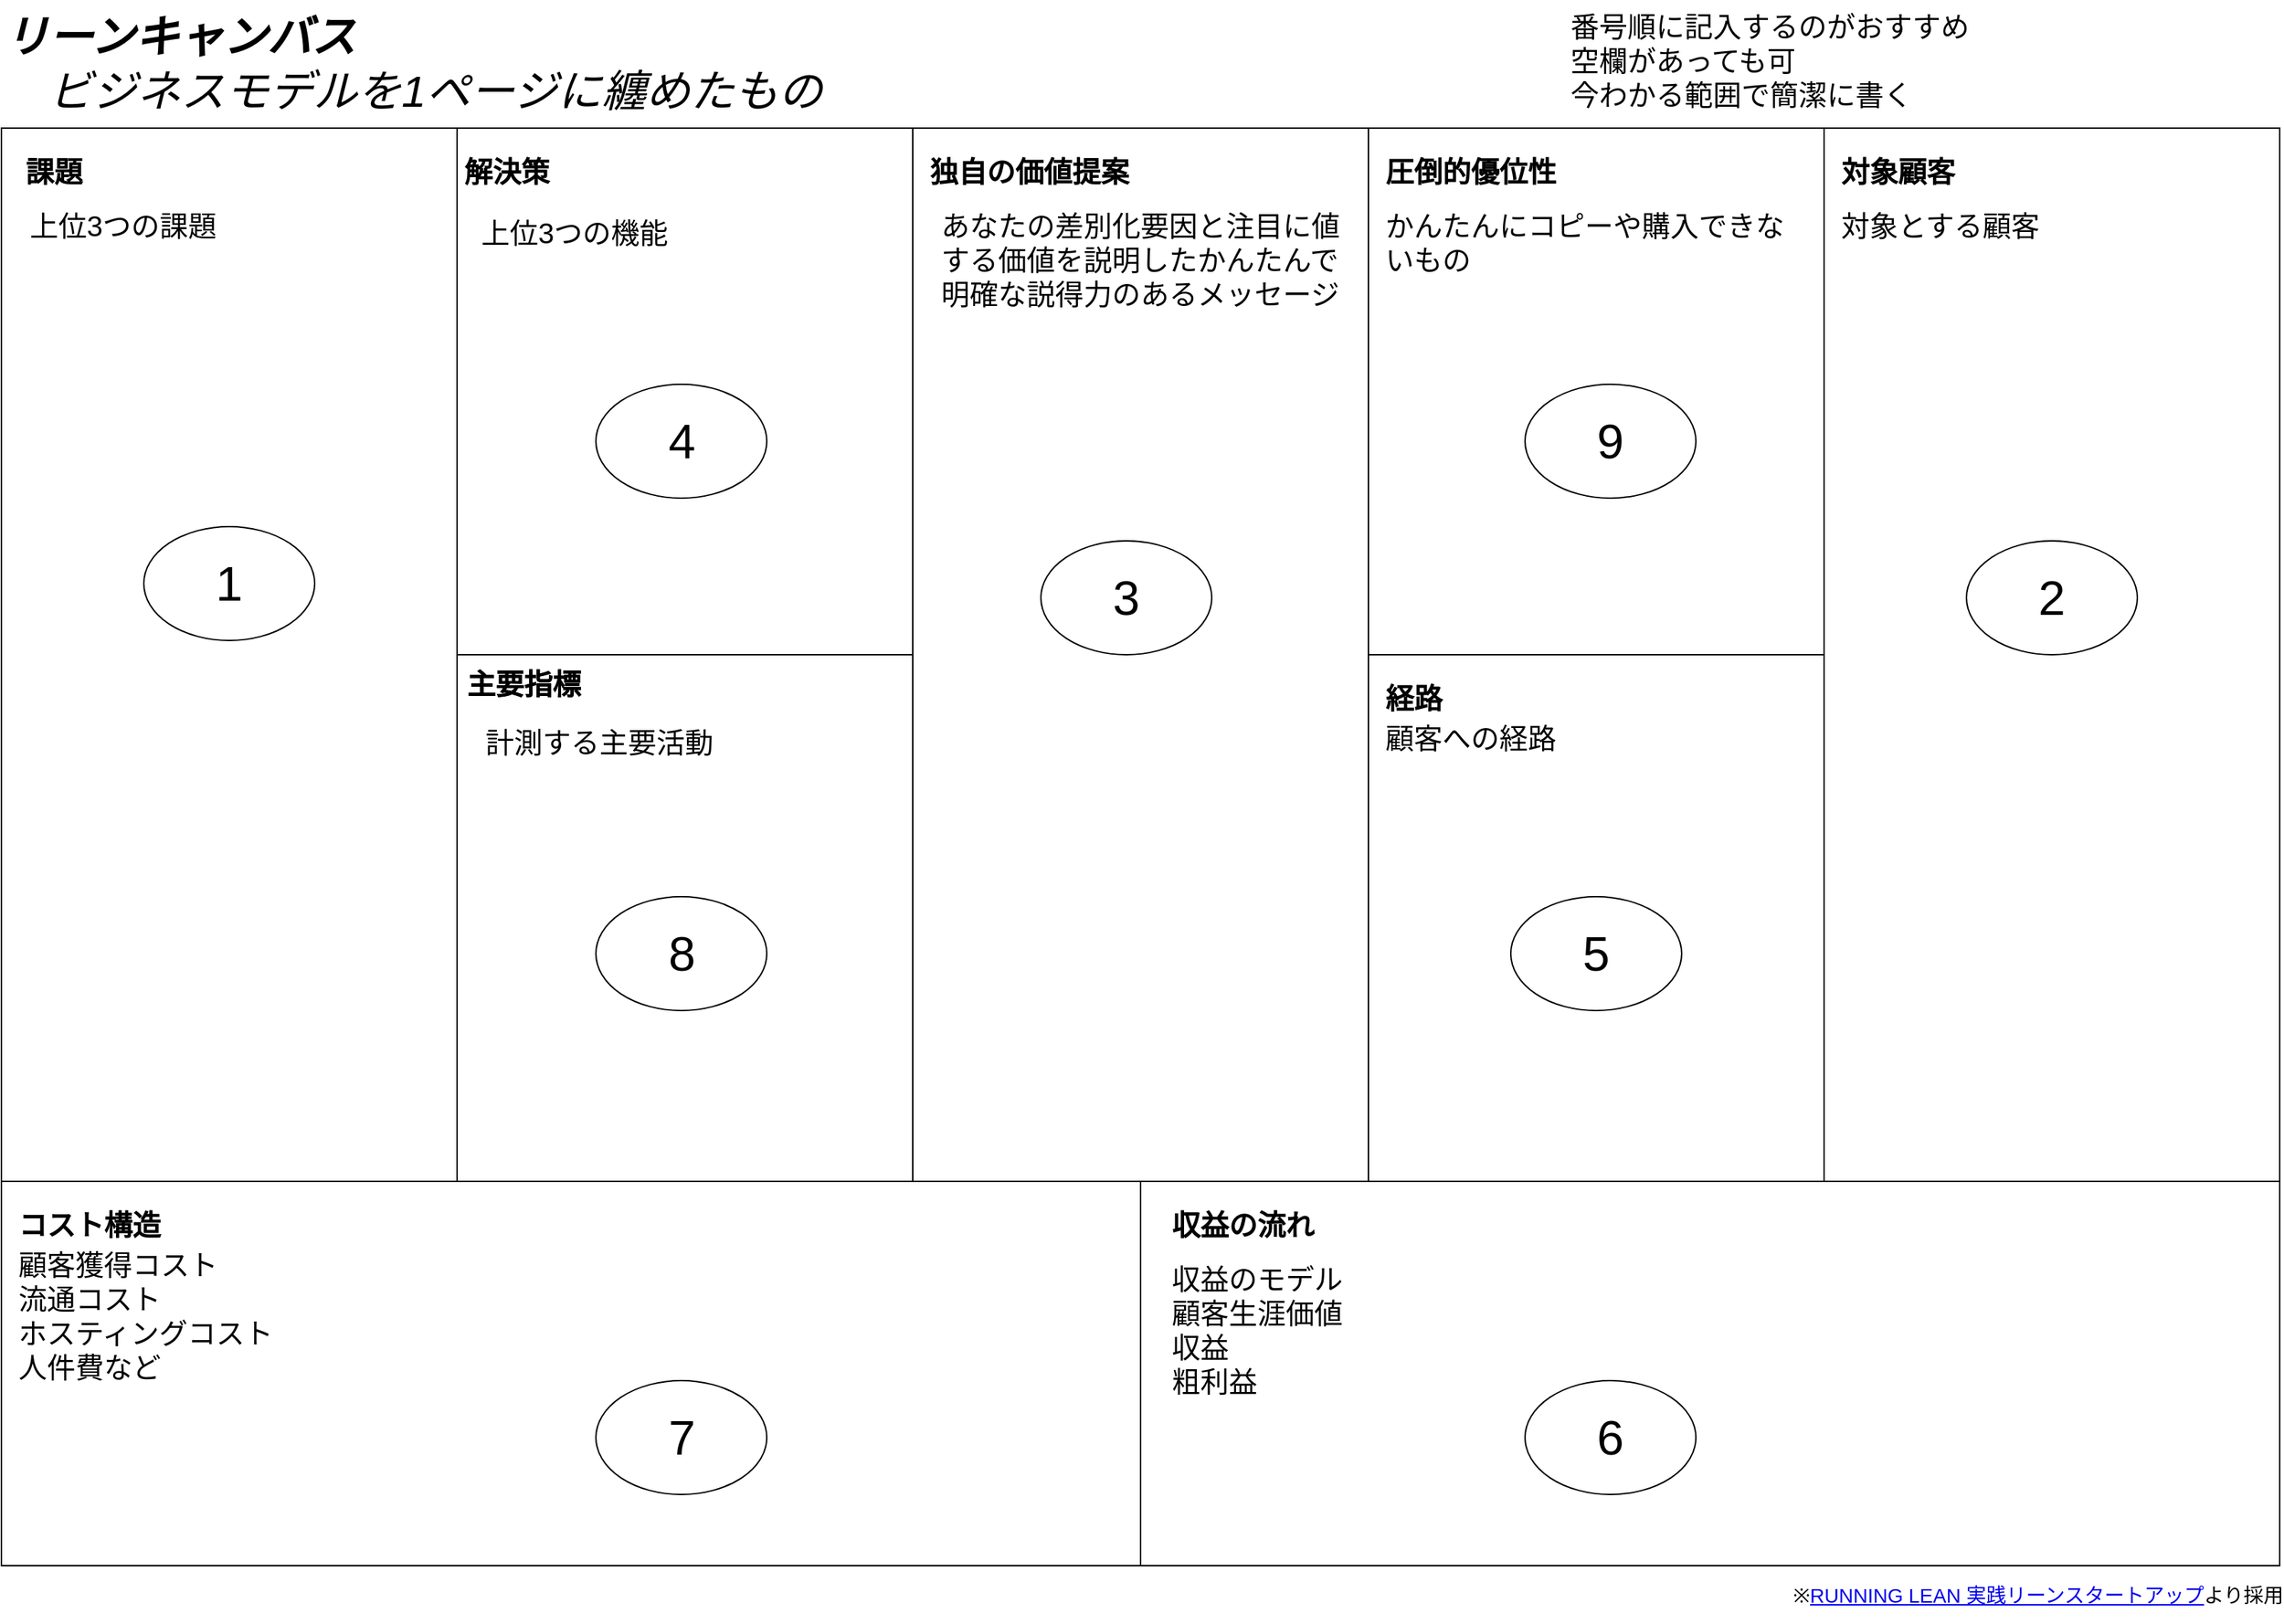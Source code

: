 <mxfile version="13.8.0" type="dropbox"><diagram id="ifCKyCr2-K6VfiH37BI-" name="Page-1"><mxGraphModel dx="2037" dy="1101" grid="1" gridSize="10" guides="1" tooltips="1" connect="1" arrows="1" fold="1" page="1" pageScale="1" pageWidth="827" pageHeight="1169" math="0" shadow="0"><root><mxCell id="0"/><mxCell id="1" parent="0"/><mxCell id="OgmmdeiJGxO13NhvqYBZ-1" value="" style="rounded=0;whiteSpace=wrap;html=1;" vertex="1" parent="1"><mxGeometry x="30" y="100" width="1600" height="1000" as="geometry"/></mxCell><mxCell id="OgmmdeiJGxO13NhvqYBZ-2" value="" style="rounded=0;whiteSpace=wrap;html=1;" vertex="1" parent="1"><mxGeometry x="30" y="100" width="320" height="740" as="geometry"/></mxCell><mxCell id="OgmmdeiJGxO13NhvqYBZ-3" value="" style="rounded=0;whiteSpace=wrap;html=1;" vertex="1" parent="1"><mxGeometry x="350" y="100" width="320" height="370" as="geometry"/></mxCell><mxCell id="OgmmdeiJGxO13NhvqYBZ-4" value="" style="rounded=0;whiteSpace=wrap;html=1;" vertex="1" parent="1"><mxGeometry x="670" y="100" width="320" height="740" as="geometry"/></mxCell><mxCell id="OgmmdeiJGxO13NhvqYBZ-5" value="" style="rounded=0;whiteSpace=wrap;html=1;" vertex="1" parent="1"><mxGeometry x="990" y="100" width="320" height="370" as="geometry"/></mxCell><mxCell id="OgmmdeiJGxO13NhvqYBZ-6" value="" style="rounded=0;whiteSpace=wrap;html=1;" vertex="1" parent="1"><mxGeometry x="1310" y="100" width="320" height="740" as="geometry"/></mxCell><mxCell id="OgmmdeiJGxO13NhvqYBZ-7" value="" style="rounded=0;whiteSpace=wrap;html=1;" vertex="1" parent="1"><mxGeometry x="350" y="470" width="320" height="370" as="geometry"/></mxCell><mxCell id="OgmmdeiJGxO13NhvqYBZ-8" value="" style="rounded=0;whiteSpace=wrap;html=1;" vertex="1" parent="1"><mxGeometry x="990" y="470" width="320" height="370" as="geometry"/></mxCell><mxCell id="OgmmdeiJGxO13NhvqYBZ-9" value="" style="rounded=0;whiteSpace=wrap;html=1;" vertex="1" parent="1"><mxGeometry x="30" y="840" width="800" height="270" as="geometry"/></mxCell><mxCell id="OgmmdeiJGxO13NhvqYBZ-10" value="" style="rounded=0;whiteSpace=wrap;html=1;" vertex="1" parent="1"><mxGeometry x="830" y="840" width="800" height="270" as="geometry"/></mxCell><mxCell id="OgmmdeiJGxO13NhvqYBZ-11" value="課題" style="text;html=1;strokeColor=none;fillColor=none;align=center;verticalAlign=middle;whiteSpace=wrap;rounded=0;fontSize=20;fontStyle=1" vertex="1" parent="1"><mxGeometry x="37" y="120" width="60" height="20" as="geometry"/></mxCell><mxCell id="OgmmdeiJGxO13NhvqYBZ-13" value="解決策" style="text;html=1;strokeColor=none;fillColor=none;align=center;verticalAlign=middle;whiteSpace=wrap;rounded=0;fontSize=20;fontStyle=1" vertex="1" parent="1"><mxGeometry x="350" y="120" width="70" height="20" as="geometry"/></mxCell><mxCell id="OgmmdeiJGxO13NhvqYBZ-16" value="主要指標" style="text;html=1;strokeColor=none;fillColor=none;align=left;verticalAlign=middle;whiteSpace=wrap;rounded=0;fontSize=20;fontStyle=1" vertex="1" parent="1"><mxGeometry x="355" y="480" width="265" height="20" as="geometry"/></mxCell><mxCell id="OgmmdeiJGxO13NhvqYBZ-19" value="主要指標" style="text;html=1;strokeColor=none;fillColor=none;align=left;verticalAlign=middle;whiteSpace=wrap;rounded=0;fontSize=20;fontStyle=1" vertex="1" parent="1"><mxGeometry x="355" y="480" width="265" height="20" as="geometry"/></mxCell><mxCell id="OgmmdeiJGxO13NhvqYBZ-20" value="独自の価値提案" style="text;html=1;strokeColor=none;fillColor=none;align=left;verticalAlign=middle;whiteSpace=wrap;rounded=0;fontSize=20;fontStyle=1" vertex="1" parent="1"><mxGeometry x="680" y="120" width="265" height="20" as="geometry"/></mxCell><mxCell id="OgmmdeiJGxO13NhvqYBZ-23" value="圧倒的優位性" style="text;html=1;strokeColor=none;fillColor=none;align=left;verticalAlign=middle;whiteSpace=wrap;rounded=0;fontSize=20;fontStyle=1" vertex="1" parent="1"><mxGeometry x="1000" y="120" width="265" height="20" as="geometry"/></mxCell><mxCell id="OgmmdeiJGxO13NhvqYBZ-24" value="&lt;span&gt;かんたんにコピーや購入できないもの&lt;/span&gt;" style="text;html=1;strokeColor=none;fillColor=none;align=left;verticalAlign=top;whiteSpace=wrap;rounded=0;fontSize=20;" vertex="1" parent="1"><mxGeometry x="1000" y="150" width="300" height="300" as="geometry"/></mxCell><mxCell id="OgmmdeiJGxO13NhvqYBZ-28" value="対象顧客" style="text;html=1;strokeColor=none;fillColor=none;align=left;verticalAlign=middle;whiteSpace=wrap;rounded=0;fontSize=20;fontStyle=1" vertex="1" parent="1"><mxGeometry x="1320" y="120" width="265" height="20" as="geometry"/></mxCell><mxCell id="OgmmdeiJGxO13NhvqYBZ-29" value="&lt;span&gt;対象とする顧客&lt;/span&gt;" style="text;html=1;strokeColor=none;fillColor=none;align=left;verticalAlign=top;whiteSpace=wrap;rounded=0;fontSize=20;" vertex="1" parent="1"><mxGeometry x="1320" y="150" width="300" height="670" as="geometry"/></mxCell><mxCell id="OgmmdeiJGxO13NhvqYBZ-30" value="経路" style="text;html=1;strokeColor=none;fillColor=none;align=left;verticalAlign=middle;whiteSpace=wrap;rounded=0;fontSize=20;fontStyle=1" vertex="1" parent="1"><mxGeometry x="1000" y="490" width="265" height="20" as="geometry"/></mxCell><mxCell id="OgmmdeiJGxO13NhvqYBZ-31" value="顧客への経路" style="text;html=1;strokeColor=none;fillColor=none;align=left;verticalAlign=top;whiteSpace=wrap;rounded=0;fontSize=20;" vertex="1" parent="1"><mxGeometry x="1000" y="510" width="300" height="310" as="geometry"/></mxCell><mxCell id="OgmmdeiJGxO13NhvqYBZ-32" value="コスト構造" style="text;html=1;strokeColor=none;fillColor=none;align=left;verticalAlign=middle;whiteSpace=wrap;rounded=0;fontSize=20;fontStyle=1" vertex="1" parent="1"><mxGeometry x="40" y="860" width="265" height="20" as="geometry"/></mxCell><mxCell id="OgmmdeiJGxO13NhvqYBZ-33" value="&lt;span&gt;顧客獲得コスト&lt;br&gt;流通コスト&lt;br&gt;ホスティングコスト&lt;br&gt;人件費など&lt;br&gt;&lt;/span&gt;" style="text;html=1;strokeColor=none;fillColor=none;align=left;verticalAlign=top;whiteSpace=wrap;rounded=0;fontSize=20;" vertex="1" parent="1"><mxGeometry x="40" y="880" width="770" height="210" as="geometry"/></mxCell><mxCell id="OgmmdeiJGxO13NhvqYBZ-34" value="収益の流れ" style="text;html=1;strokeColor=none;fillColor=none;align=left;verticalAlign=middle;whiteSpace=wrap;rounded=0;fontSize=20;fontStyle=1" vertex="1" parent="1"><mxGeometry x="850" y="860" width="265" height="20" as="geometry"/></mxCell><mxCell id="OgmmdeiJGxO13NhvqYBZ-35" value="&lt;span&gt;収益のモデル&lt;br&gt;顧客生涯価値&lt;br&gt;収益&lt;br&gt;粗利益&lt;br&gt;&lt;/span&gt;" style="text;html=1;strokeColor=none;fillColor=none;align=left;verticalAlign=top;whiteSpace=wrap;rounded=0;fontSize=20;" vertex="1" parent="1"><mxGeometry x="850" y="890" width="760" height="200" as="geometry"/></mxCell><mxCell id="OgmmdeiJGxO13NhvqYBZ-36" value="リーンキャンバス&lt;br&gt;&lt;span style=&quot;font-weight: normal&quot;&gt;　ビジネスモデルを1ページに纏めたもの&lt;/span&gt;" style="text;html=1;strokeColor=none;fillColor=none;align=left;verticalAlign=middle;whiteSpace=wrap;rounded=0;fontSize=31;fontStyle=3" vertex="1" parent="1"><mxGeometry x="30" y="30" width="590" height="50" as="geometry"/></mxCell><mxCell id="OgmmdeiJGxO13NhvqYBZ-37" value="&lt;font style=&quot;font-size: 14px&quot;&gt;※&lt;a href=&quot;https://www.amazon.co.jp/Running-Lean-%E2%80%95%E5%AE%9F%E8%B7%B5%E3%83%AA%E3%83%BC%E3%83%B3%E3%82%B9%E3%82%BF%E3%83%BC%E3%83%88%E3%82%A2%E3%83%83%E3%83%97-LEAN-%E3%82%A2%E3%83%83%E3%82%B7%E3%83%A5%E3%83%BB%E3%83%9E%E3%82%A6%E3%83%AA%E3%83%A3/dp/4873115914/ref=sr_1_1?__mk_ja_JP=%E3%82%AB%E3%82%BF%E3%82%AB%E3%83%8A&amp;amp;dchild=1&amp;amp;keywords=running+lean&amp;amp;qid=1603089499&amp;amp;sr=8-1&quot;&gt;RUNNING LEAN 実践リーンスタートアップ&lt;/a&gt;より採用&lt;/font&gt;" style="text;html=1;align=center;verticalAlign=middle;resizable=0;points=[];autosize=1;fontSize=31;" vertex="1" parent="1"><mxGeometry x="1290" y="1100" width="340" height="50" as="geometry"/></mxCell><mxCell id="OgmmdeiJGxO13NhvqYBZ-40" value="&lt;span&gt;上位3つの機能&lt;/span&gt;" style="text;html=1;strokeColor=none;fillColor=none;align=left;verticalAlign=top;whiteSpace=wrap;rounded=0;fontSize=20;" vertex="1" parent="1"><mxGeometry x="365" y="155" width="285" height="285" as="geometry"/></mxCell><mxCell id="OgmmdeiJGxO13NhvqYBZ-41" value="&lt;span&gt;上位3つの課題&lt;/span&gt;" style="text;html=1;strokeColor=none;fillColor=none;align=left;verticalAlign=top;whiteSpace=wrap;rounded=0;fontSize=20;" vertex="1" parent="1"><mxGeometry x="47.5" y="150" width="285" height="660" as="geometry"/></mxCell><mxCell id="OgmmdeiJGxO13NhvqYBZ-42" value="&lt;span style=&quot;text-align: center&quot;&gt;計測する主要活動&lt;/span&gt;" style="text;html=1;strokeColor=none;fillColor=none;align=left;verticalAlign=top;whiteSpace=wrap;rounded=0;fontSize=20;" vertex="1" parent="1"><mxGeometry x="367.5" y="512.5" width="285" height="285" as="geometry"/></mxCell><mxCell id="OgmmdeiJGxO13NhvqYBZ-43" value="あなたの差別化要因と注目に値する価値を説明したかんたんで明確な説得力のあるメッセージ" style="text;html=1;strokeColor=none;fillColor=none;align=left;verticalAlign=top;whiteSpace=wrap;rounded=0;fontSize=20;" vertex="1" parent="1"><mxGeometry x="687.5" y="150" width="285" height="660" as="geometry"/></mxCell><mxCell id="OgmmdeiJGxO13NhvqYBZ-44" value="1" style="ellipse;whiteSpace=wrap;html=1;fontSize=34;align=center;" vertex="1" parent="1"><mxGeometry x="130" y="380" width="120" height="80" as="geometry"/></mxCell><mxCell id="OgmmdeiJGxO13NhvqYBZ-45" value="2&lt;span style=&quot;color: rgba(0 , 0 , 0 , 0) ; font-family: monospace ; font-size: 0px&quot;&gt;%3CmxGraphModel%3E%3Croot%3E%3CmxCell%20id%3D%220%22%2F%3E%3CmxCell%20id%3D%221%22%20parent%3D%220%22%2F%3E%3CmxCell%20id%3D%222%22%20value%3D%221%22%20style%3D%22ellipse%3BwhiteSpace%3Dwrap%3Bhtml%3D1%3BfontSize%3D34%3Balign%3Dcenter%3B%22%20vertex%3D%221%22%20parent%3D%221%22%3E%3CmxGeometry%20x%3D%22130%22%20y%3D%22380%22%20width%3D%22120%22%20height%3D%2280%22%20as%3D%22geometry%22%2F%3E%3C%2FmxCell%3E%3C%2Froot%3E%3C%2FmxGraphModel%3E&lt;/span&gt;" style="ellipse;whiteSpace=wrap;html=1;fontSize=34;align=center;" vertex="1" parent="1"><mxGeometry x="1410" y="390" width="120" height="80" as="geometry"/></mxCell><mxCell id="OgmmdeiJGxO13NhvqYBZ-46" value="3" style="ellipse;whiteSpace=wrap;html=1;fontSize=34;align=center;" vertex="1" parent="1"><mxGeometry x="760" y="390" width="120" height="80" as="geometry"/></mxCell><mxCell id="OgmmdeiJGxO13NhvqYBZ-47" value="4" style="ellipse;whiteSpace=wrap;html=1;fontSize=34;align=center;" vertex="1" parent="1"><mxGeometry x="447.5" y="280" width="120" height="80" as="geometry"/></mxCell><mxCell id="OgmmdeiJGxO13NhvqYBZ-48" value="5" style="ellipse;whiteSpace=wrap;html=1;fontSize=34;align=center;" vertex="1" parent="1"><mxGeometry x="1090" y="640" width="120" height="80" as="geometry"/></mxCell><mxCell id="OgmmdeiJGxO13NhvqYBZ-49" value="9&lt;span style=&quot;color: rgba(0 , 0 , 0 , 0) ; font-family: monospace ; font-size: 0px&quot;&gt;%3CmxGraphModel%3E%3Croot%3E%3CmxCell%20id%3D%220%22%2F%3E%3CmxCell%20id%3D%221%22%20parent%3D%220%22%2F%3E%3CmxCell%20id%3D%222%22%20value%3D%221%22%20style%3D%22ellipse%3BwhiteSpace%3Dwrap%3Bhtml%3D1%3BfontSize%3D34%3Balign%3Dcenter%3B%22%20vertex%3D%221%22%20parent%3D%221%22%3E%3CmxGeometry%20x%3D%22130%22%20y%3D%22380%22%20width%3D%22120%22%20height%3D%2280%22%20as%3D%22geometry%22%2F%3E%3C%2FmxCell%3E%3C%2Froot%3E%3C%2FmxGraphModel%3E&lt;/span&gt;" style="ellipse;whiteSpace=wrap;html=1;fontSize=34;align=center;" vertex="1" parent="1"><mxGeometry x="1100" y="280" width="120" height="80" as="geometry"/></mxCell><mxCell id="OgmmdeiJGxO13NhvqYBZ-50" value="8" style="ellipse;whiteSpace=wrap;html=1;fontSize=34;align=center;" vertex="1" parent="1"><mxGeometry x="447.5" y="640" width="120" height="80" as="geometry"/></mxCell><mxCell id="OgmmdeiJGxO13NhvqYBZ-51" value="6" style="ellipse;whiteSpace=wrap;html=1;fontSize=34;align=center;" vertex="1" parent="1"><mxGeometry x="1100" y="980" width="120" height="80" as="geometry"/></mxCell><mxCell id="OgmmdeiJGxO13NhvqYBZ-52" value="7" style="ellipse;whiteSpace=wrap;html=1;fontSize=34;align=center;" vertex="1" parent="1"><mxGeometry x="447.5" y="980" width="120" height="80" as="geometry"/></mxCell><mxCell id="OgmmdeiJGxO13NhvqYBZ-53" value="&lt;font style=&quot;font-size: 20px;&quot;&gt;番号順に記入するのがおすすめ&lt;br style=&quot;font-size: 20px;&quot;&gt;空欄があっても可&lt;br style=&quot;font-size: 20px;&quot;&gt;今わかる範囲で簡潔に書く&lt;br style=&quot;font-size: 20px;&quot;&gt;&lt;br style=&quot;font-size: 20px;&quot;&gt;&lt;/font&gt;" style="text;html=1;strokeColor=none;fillColor=none;align=left;verticalAlign=top;whiteSpace=wrap;rounded=0;fontSize=20;" vertex="1" parent="1"><mxGeometry x="1130" y="10" width="500" height="90" as="geometry"/></mxCell></root></mxGraphModel></diagram></mxfile>